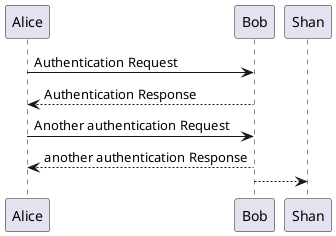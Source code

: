 @startuml
Alice -> Bob: Authentication Request
Bob --> Alice: Authentication Response

Alice -> Bob: Another authentication Request
Alice <-- Bob: another authentication Response
Bob --> Shan :
@enduml